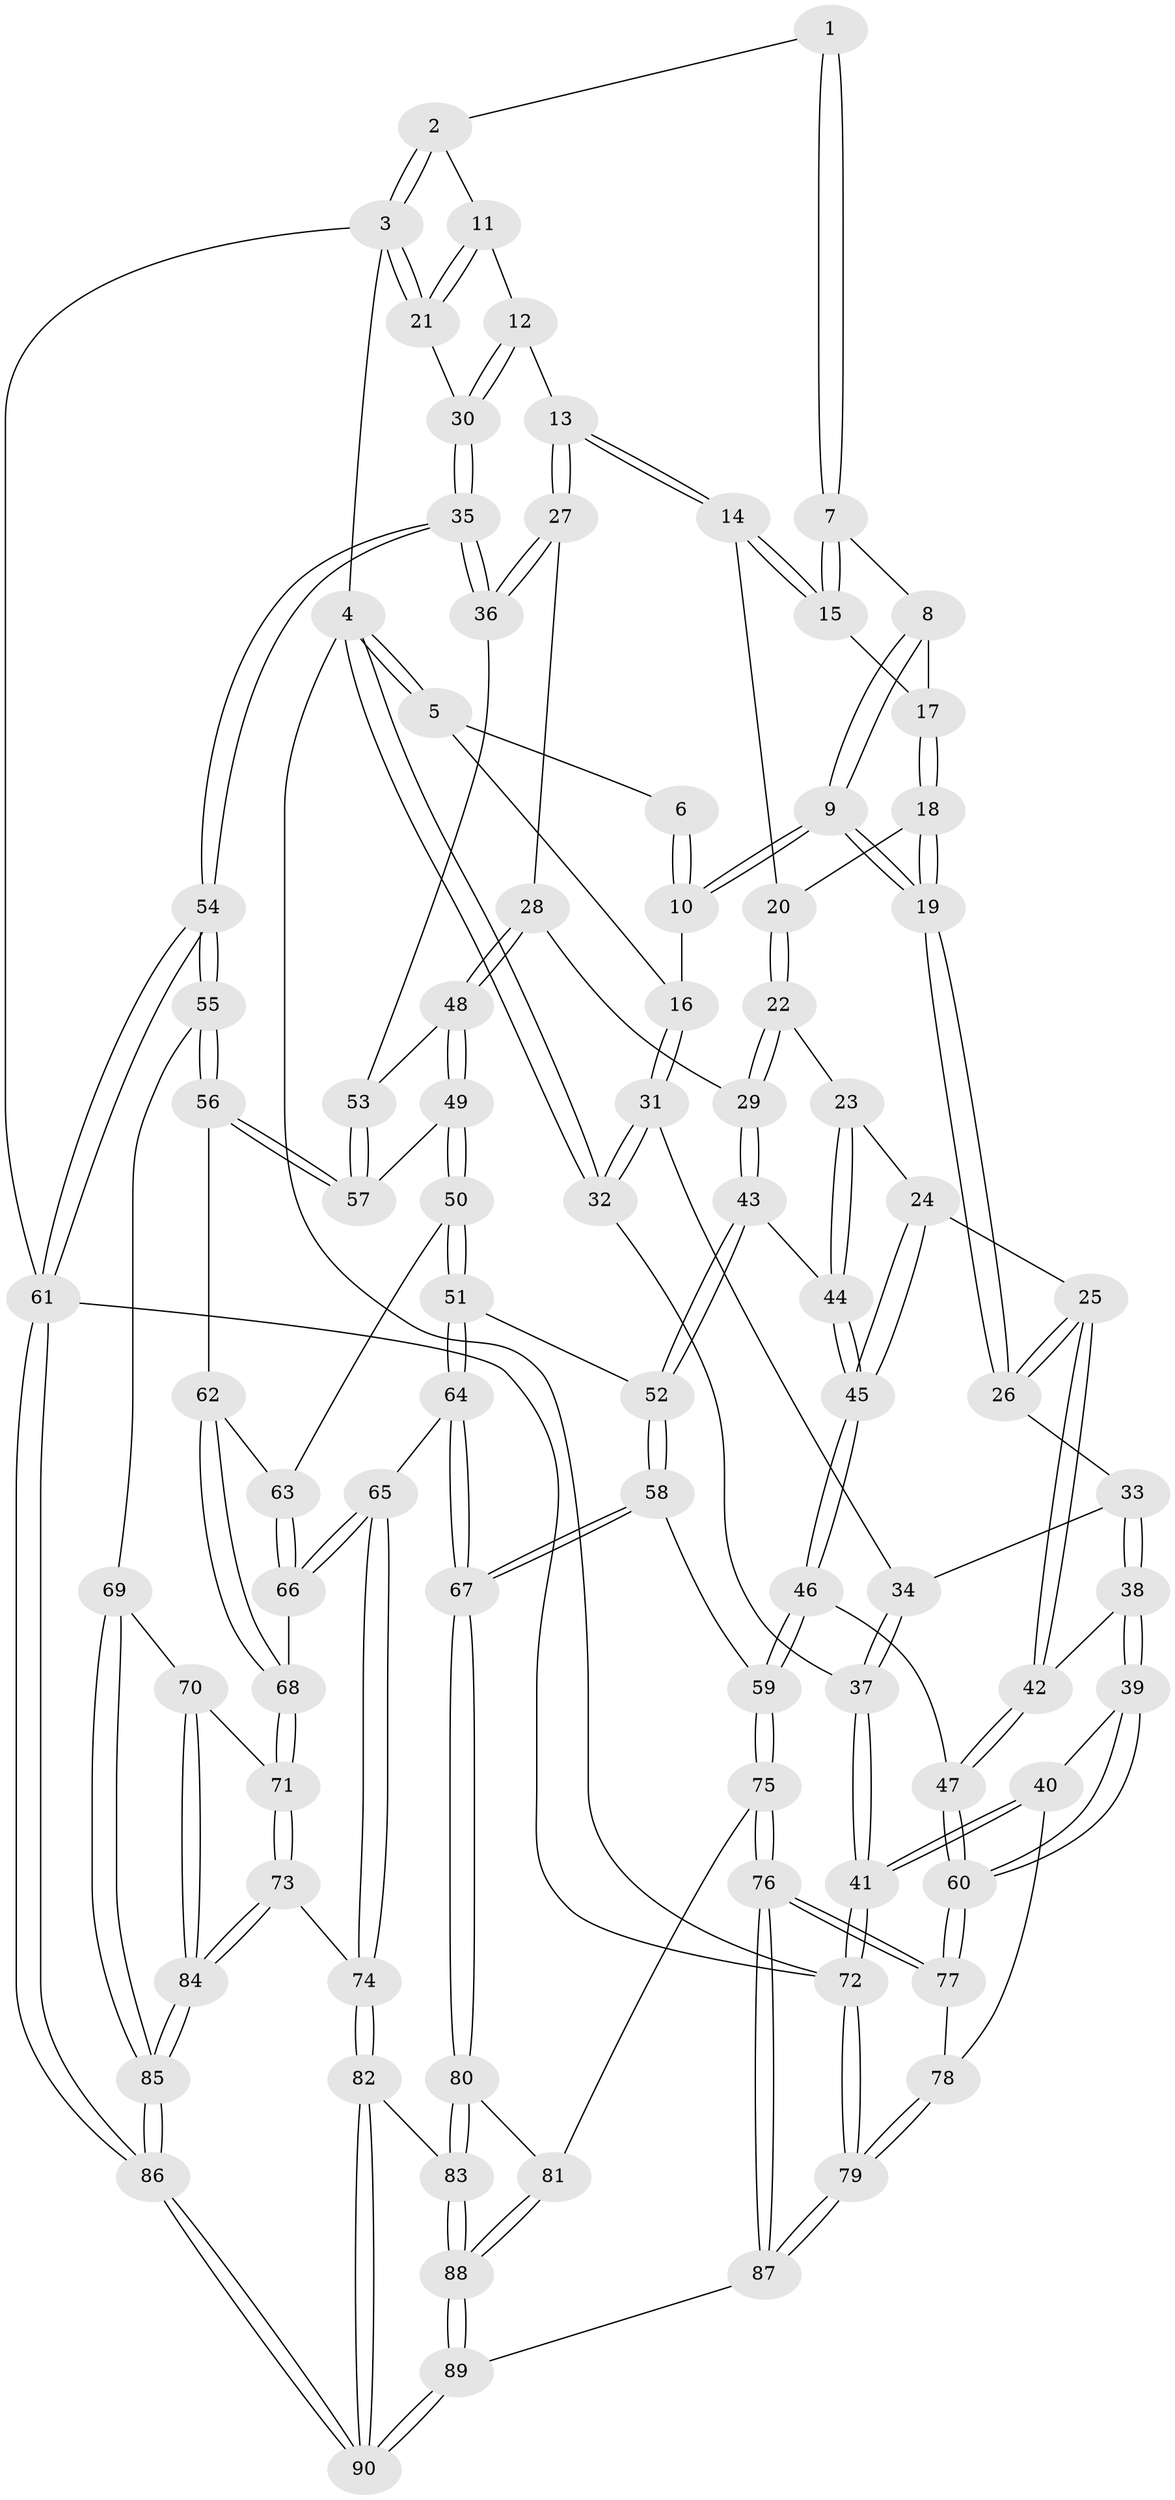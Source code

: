 // coarse degree distribution, {3: 0.1320754716981132, 5: 0.33962264150943394, 6: 0.03773584905660377, 4: 0.4716981132075472, 7: 0.018867924528301886}
// Generated by graph-tools (version 1.1) at 2025/24/03/03/25 07:24:38]
// undirected, 90 vertices, 222 edges
graph export_dot {
graph [start="1"]
  node [color=gray90,style=filled];
  1 [pos="+0.40716899230058334+0"];
  2 [pos="+0.7860952065338144+0"];
  3 [pos="+1+0"];
  4 [pos="+0+0"];
  5 [pos="+0.2118748812088933+0"];
  6 [pos="+0.32611663575092437+0"];
  7 [pos="+0.4618798457494103+0"];
  8 [pos="+0.45017719584257115+0.006774819269566392"];
  9 [pos="+0.3560462192028238+0.2099260623015018"];
  10 [pos="+0.3395665429817717+0.20540611409714185"];
  11 [pos="+0.7793704471403838+0.06033508222715009"];
  12 [pos="+0.7693540021895403+0.09992764611520306"];
  13 [pos="+0.727990786010374+0.1695661052984342"];
  14 [pos="+0.5955529205077722+0.14816842160950736"];
  15 [pos="+0.5691588983018907+0.11754738494597593"];
  16 [pos="+0.25562518760236164+0.20196007917336908"];
  17 [pos="+0.4537034100127031+0.13539724901435898"];
  18 [pos="+0.41716413521096996+0.19570690943809332"];
  19 [pos="+0.3609068120296178+0.21359676933093003"];
  20 [pos="+0.5561813576816498+0.17760527777178092"];
  21 [pos="+1+0.07996143167030711"];
  22 [pos="+0.49985784374402475+0.30635944095189094"];
  23 [pos="+0.45337390559867347+0.3421465393764243"];
  24 [pos="+0.4385399062889009+0.3420396825212497"];
  25 [pos="+0.43605577594079853+0.3416508768146879"];
  26 [pos="+0.3915646609470336+0.28155575756120327"];
  27 [pos="+0.750267235107508+0.27926850446350576"];
  28 [pos="+0.7393908597226636+0.3054433642715941"];
  29 [pos="+0.7189226427267403+0.31891938757292965"];
  30 [pos="+1+0.2537327624615305"];
  31 [pos="+0.2376022087822586+0.2117967293640681"];
  32 [pos="+0+0.048556752172953146"];
  33 [pos="+0.2673776750768051+0.3630213602234305"];
  34 [pos="+0.20907755324624935+0.31071473723152043"];
  35 [pos="+1+0.34280956209985847"];
  36 [pos="+1+0.3296538973973416"];
  37 [pos="+0+0.4746212106119153"];
  38 [pos="+0.2991950620886945+0.4259669487268533"];
  39 [pos="+0.1019940240898671+0.5799691607509093"];
  40 [pos="+0.07595687488251224+0.5818153409828233"];
  41 [pos="+0+0.5749327503778143"];
  42 [pos="+0.3580323986611287+0.4327481860942748"];
  43 [pos="+0.6219019932124273+0.41993441899434186"];
  44 [pos="+0.549963909880065+0.4221461123529435"];
  45 [pos="+0.47965732398406163+0.548778539942794"];
  46 [pos="+0.4489669407470546+0.635351019828266"];
  47 [pos="+0.43018253570185494+0.6345436193299776"];
  48 [pos="+0.7849985917784148+0.4254764725107099"];
  49 [pos="+0.8043783599439799+0.48110931414256297"];
  50 [pos="+0.7944483413812948+0.4914551055090062"];
  51 [pos="+0.68335616804905+0.54233105706734"];
  52 [pos="+0.6299536852631104+0.469911870308532"];
  53 [pos="+0.91533828091001+0.4044505011599009"];
  54 [pos="+1+0.573965081136113"];
  55 [pos="+1+0.5761744697039641"];
  56 [pos="+0.8846896007774767+0.5246398519456915"];
  57 [pos="+0.8054006577745284+0.48152881320381097"];
  58 [pos="+0.48822745781391463+0.6468554118479692"];
  59 [pos="+0.4716433091219596+0.6452398720785365"];
  60 [pos="+0.3919783187586914+0.6496704613152794"];
  61 [pos="+1+1"];
  62 [pos="+0.8116231530065012+0.6435534640465237"];
  63 [pos="+0.7933234686035605+0.4975075818826108"];
  64 [pos="+0.6430512642095728+0.686870010287868"];
  65 [pos="+0.7081464864766085+0.6977732032123073"];
  66 [pos="+0.7390885386415639+0.6884898001354591"];
  67 [pos="+0.6333203200711478+0.6897138711695275"];
  68 [pos="+0.7936115824860581+0.6857732716840176"];
  69 [pos="+0.974660081594991+0.6905606011206008"];
  70 [pos="+0.9250688633267852+0.7188266589632328"];
  71 [pos="+0.8951102631814967+0.720180149776651"];
  72 [pos="+0+1"];
  73 [pos="+0.799774280700946+0.862696616675712"];
  74 [pos="+0.778242613763493+0.863835498435673"];
  75 [pos="+0.48506445066832204+0.8510907984458185"];
  76 [pos="+0.2811139890414791+1"];
  77 [pos="+0.3337049838893635+0.7893041466264005"];
  78 [pos="+0.2144367005188979+0.7563900499848725"];
  79 [pos="+0.19292810068274754+1"];
  80 [pos="+0.6184150697482707+0.818526181755549"];
  81 [pos="+0.6017037602478718+0.8436403867896443"];
  82 [pos="+0.7557211208289226+0.8860959897308619"];
  83 [pos="+0.7379167855587195+0.8956258875313154"];
  84 [pos="+0.9275282593709238+0.9261276124098442"];
  85 [pos="+1+1"];
  86 [pos="+1+1"];
  87 [pos="+0.2752144404713448+1"];
  88 [pos="+0.5958146035579223+1"];
  89 [pos="+0.5805264590119038+1"];
  90 [pos="+1+1"];
  1 -- 2;
  1 -- 7;
  1 -- 7;
  2 -- 3;
  2 -- 3;
  2 -- 11;
  3 -- 4;
  3 -- 21;
  3 -- 21;
  3 -- 61;
  4 -- 5;
  4 -- 5;
  4 -- 32;
  4 -- 32;
  4 -- 72;
  5 -- 6;
  5 -- 16;
  6 -- 10;
  6 -- 10;
  7 -- 8;
  7 -- 15;
  7 -- 15;
  8 -- 9;
  8 -- 9;
  8 -- 17;
  9 -- 10;
  9 -- 10;
  9 -- 19;
  9 -- 19;
  10 -- 16;
  11 -- 12;
  11 -- 21;
  11 -- 21;
  12 -- 13;
  12 -- 30;
  12 -- 30;
  13 -- 14;
  13 -- 14;
  13 -- 27;
  13 -- 27;
  14 -- 15;
  14 -- 15;
  14 -- 20;
  15 -- 17;
  16 -- 31;
  16 -- 31;
  17 -- 18;
  17 -- 18;
  18 -- 19;
  18 -- 19;
  18 -- 20;
  19 -- 26;
  19 -- 26;
  20 -- 22;
  20 -- 22;
  21 -- 30;
  22 -- 23;
  22 -- 29;
  22 -- 29;
  23 -- 24;
  23 -- 44;
  23 -- 44;
  24 -- 25;
  24 -- 45;
  24 -- 45;
  25 -- 26;
  25 -- 26;
  25 -- 42;
  25 -- 42;
  26 -- 33;
  27 -- 28;
  27 -- 36;
  27 -- 36;
  28 -- 29;
  28 -- 48;
  28 -- 48;
  29 -- 43;
  29 -- 43;
  30 -- 35;
  30 -- 35;
  31 -- 32;
  31 -- 32;
  31 -- 34;
  32 -- 37;
  33 -- 34;
  33 -- 38;
  33 -- 38;
  34 -- 37;
  34 -- 37;
  35 -- 36;
  35 -- 36;
  35 -- 54;
  35 -- 54;
  36 -- 53;
  37 -- 41;
  37 -- 41;
  38 -- 39;
  38 -- 39;
  38 -- 42;
  39 -- 40;
  39 -- 60;
  39 -- 60;
  40 -- 41;
  40 -- 41;
  40 -- 78;
  41 -- 72;
  41 -- 72;
  42 -- 47;
  42 -- 47;
  43 -- 44;
  43 -- 52;
  43 -- 52;
  44 -- 45;
  44 -- 45;
  45 -- 46;
  45 -- 46;
  46 -- 47;
  46 -- 59;
  46 -- 59;
  47 -- 60;
  47 -- 60;
  48 -- 49;
  48 -- 49;
  48 -- 53;
  49 -- 50;
  49 -- 50;
  49 -- 57;
  50 -- 51;
  50 -- 51;
  50 -- 63;
  51 -- 52;
  51 -- 64;
  51 -- 64;
  52 -- 58;
  52 -- 58;
  53 -- 57;
  53 -- 57;
  54 -- 55;
  54 -- 55;
  54 -- 61;
  54 -- 61;
  55 -- 56;
  55 -- 56;
  55 -- 69;
  56 -- 57;
  56 -- 57;
  56 -- 62;
  58 -- 59;
  58 -- 67;
  58 -- 67;
  59 -- 75;
  59 -- 75;
  60 -- 77;
  60 -- 77;
  61 -- 86;
  61 -- 86;
  61 -- 72;
  62 -- 63;
  62 -- 68;
  62 -- 68;
  63 -- 66;
  63 -- 66;
  64 -- 65;
  64 -- 67;
  64 -- 67;
  65 -- 66;
  65 -- 66;
  65 -- 74;
  65 -- 74;
  66 -- 68;
  67 -- 80;
  67 -- 80;
  68 -- 71;
  68 -- 71;
  69 -- 70;
  69 -- 85;
  69 -- 85;
  70 -- 71;
  70 -- 84;
  70 -- 84;
  71 -- 73;
  71 -- 73;
  72 -- 79;
  72 -- 79;
  73 -- 74;
  73 -- 84;
  73 -- 84;
  74 -- 82;
  74 -- 82;
  75 -- 76;
  75 -- 76;
  75 -- 81;
  76 -- 77;
  76 -- 77;
  76 -- 87;
  76 -- 87;
  77 -- 78;
  78 -- 79;
  78 -- 79;
  79 -- 87;
  79 -- 87;
  80 -- 81;
  80 -- 83;
  80 -- 83;
  81 -- 88;
  81 -- 88;
  82 -- 83;
  82 -- 90;
  82 -- 90;
  83 -- 88;
  83 -- 88;
  84 -- 85;
  84 -- 85;
  85 -- 86;
  85 -- 86;
  86 -- 90;
  86 -- 90;
  87 -- 89;
  88 -- 89;
  88 -- 89;
  89 -- 90;
  89 -- 90;
}
